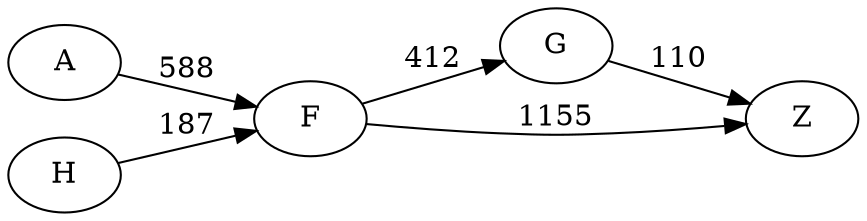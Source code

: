 digraph G {
	rankdir=LR size="8,5"
	A
	F
	A -> F [label=588]
	F
	G
	F -> G [label=412]
	F
	Z
	F -> Z [label=1155]
	G
	Z
	G -> Z [label=110]
	H
	F
	H -> F [label=187]
}

